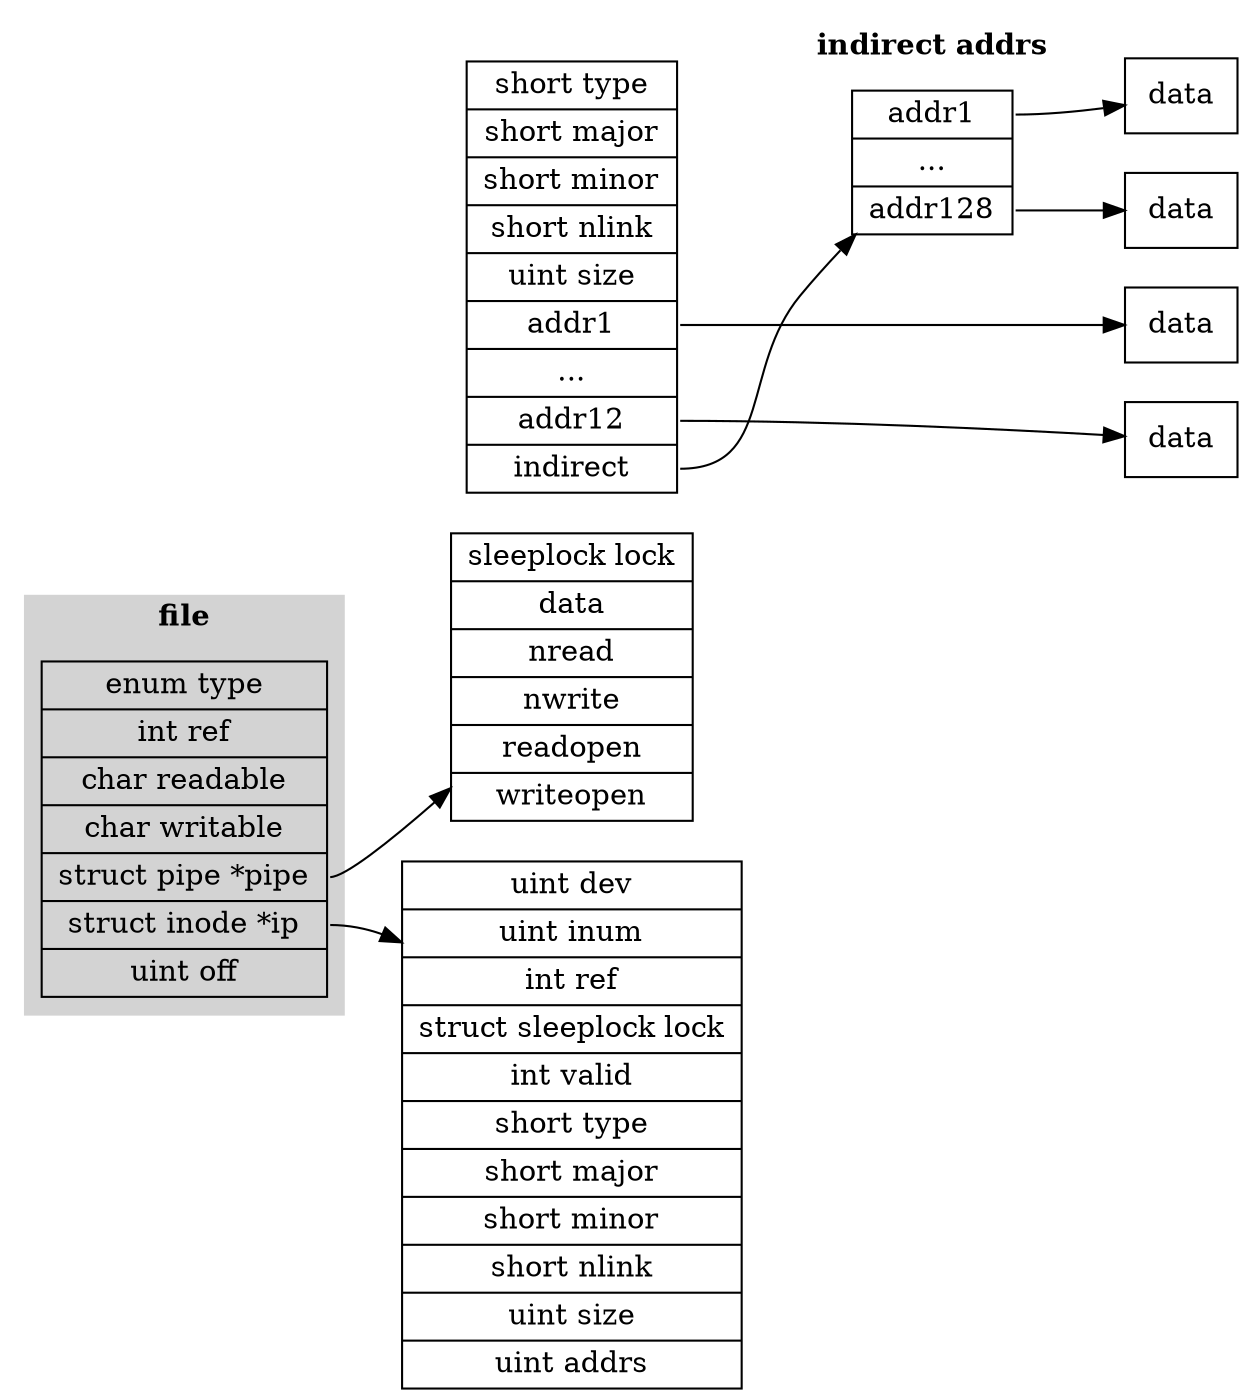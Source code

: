 digraph file_struct {
  rankdir = LR;
  node [shape=record];

  subgraph cluster_file {
    label=<<b>file</b>>; style = filled; color = lightgray
    file [label="enum type|int ref|char readable|char writable|<p>struct pipe *pipe|<i>struct inode *ip|uint off"];
  }

  subgraph cluster_pipe {
    label =<<b>pipe</b>>; style = filled; color = white
    pipe [label="sleeplock lock|data|nread|nwrite|readopen|writeopen"]
  }

  subgraph cluster_inode {
    label =<<b>inode</b>>; style = filled; color = white
    inode [label="uint dev|uint inum|int ref|struct sleeplock lock|int valid|short type|short major|short minor|short nlink|uint size|uint addrs"];
  }

  file:p -> pipe;
  file:i -> inode;

  {rank=same pipe inode dinode}
  subgraph cluster_dinode {
    label =<<b>dinode</b>>; style = filled; color = white;
    dinode [label="short type|short major|short minor|short nlink|uint size|<d1>addr1|...|<d2>addr12|<i>indirect"];
  }
  subgraph cluster_indirect {
    label =<<b>indirect addrs</b>>; style = filled; color = white;
    indirect [label="<i1>addr1|...|<i2>addr128"];
  }

  {rank=same data1, data2, idata1, idata2}
  data1  [label="data"];
  data2  [label="data"];
  idata1 [label="data"];
  idata2 [label="data"];

  dinode:d1 -> data1;
  dinode:d2 -> data2;
  dinode:i -> indirect;
  indirect:i1 -> idata1;
  indirect:i2 -> idata2;
}
